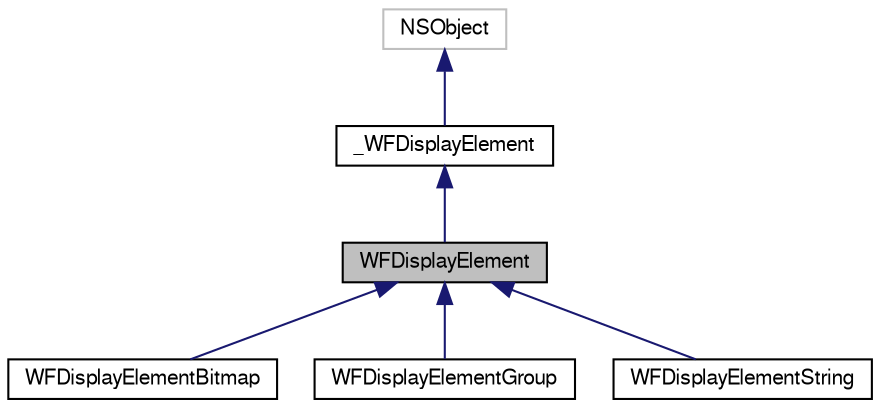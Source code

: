 digraph "WFDisplayElement"
{
  edge [fontname="FreeSans",fontsize="10",labelfontname="FreeSans",labelfontsize="10"];
  node [fontname="FreeSans",fontsize="10",shape=record];
  Node1 [label="WFDisplayElement",height=0.2,width=0.4,color="black", fillcolor="grey75", style="filled", fontcolor="black"];
  Node2 -> Node1 [dir="back",color="midnightblue",fontsize="10",style="solid",fontname="FreeSans"];
  Node2 [label="_WFDisplayElement",height=0.2,width=0.4,color="black", fillcolor="white", style="filled",URL="$interface___w_f_display_element.html"];
  Node3 -> Node2 [dir="back",color="midnightblue",fontsize="10",style="solid",fontname="FreeSans"];
  Node3 [label="NSObject",height=0.2,width=0.4,color="grey75", fillcolor="white", style="filled"];
  Node1 -> Node4 [dir="back",color="midnightblue",fontsize="10",style="solid",fontname="FreeSans"];
  Node4 [label="WFDisplayElementBitmap",height=0.2,width=0.4,color="black", fillcolor="white", style="filled",URL="$interface_w_f_display_element_bitmap.html"];
  Node1 -> Node5 [dir="back",color="midnightblue",fontsize="10",style="solid",fontname="FreeSans"];
  Node5 [label="WFDisplayElementGroup",height=0.2,width=0.4,color="black", fillcolor="white", style="filled",URL="$interface_w_f_display_element_group.html"];
  Node1 -> Node6 [dir="back",color="midnightblue",fontsize="10",style="solid",fontname="FreeSans"];
  Node6 [label="WFDisplayElementString",height=0.2,width=0.4,color="black", fillcolor="white", style="filled",URL="$interface_w_f_display_element_string.html"];
}
